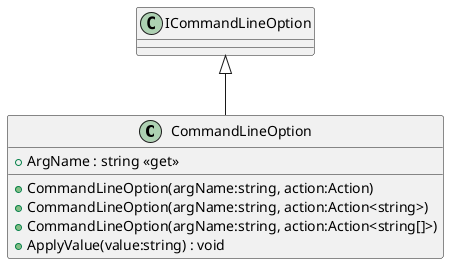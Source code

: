 @startuml
class CommandLineOption {
    + CommandLineOption(argName:string, action:Action)
    + CommandLineOption(argName:string, action:Action<string>)
    + CommandLineOption(argName:string, action:Action<string[]>)
    + ArgName : string <<get>>
    + ApplyValue(value:string) : void
}
ICommandLineOption <|-- CommandLineOption
@enduml
